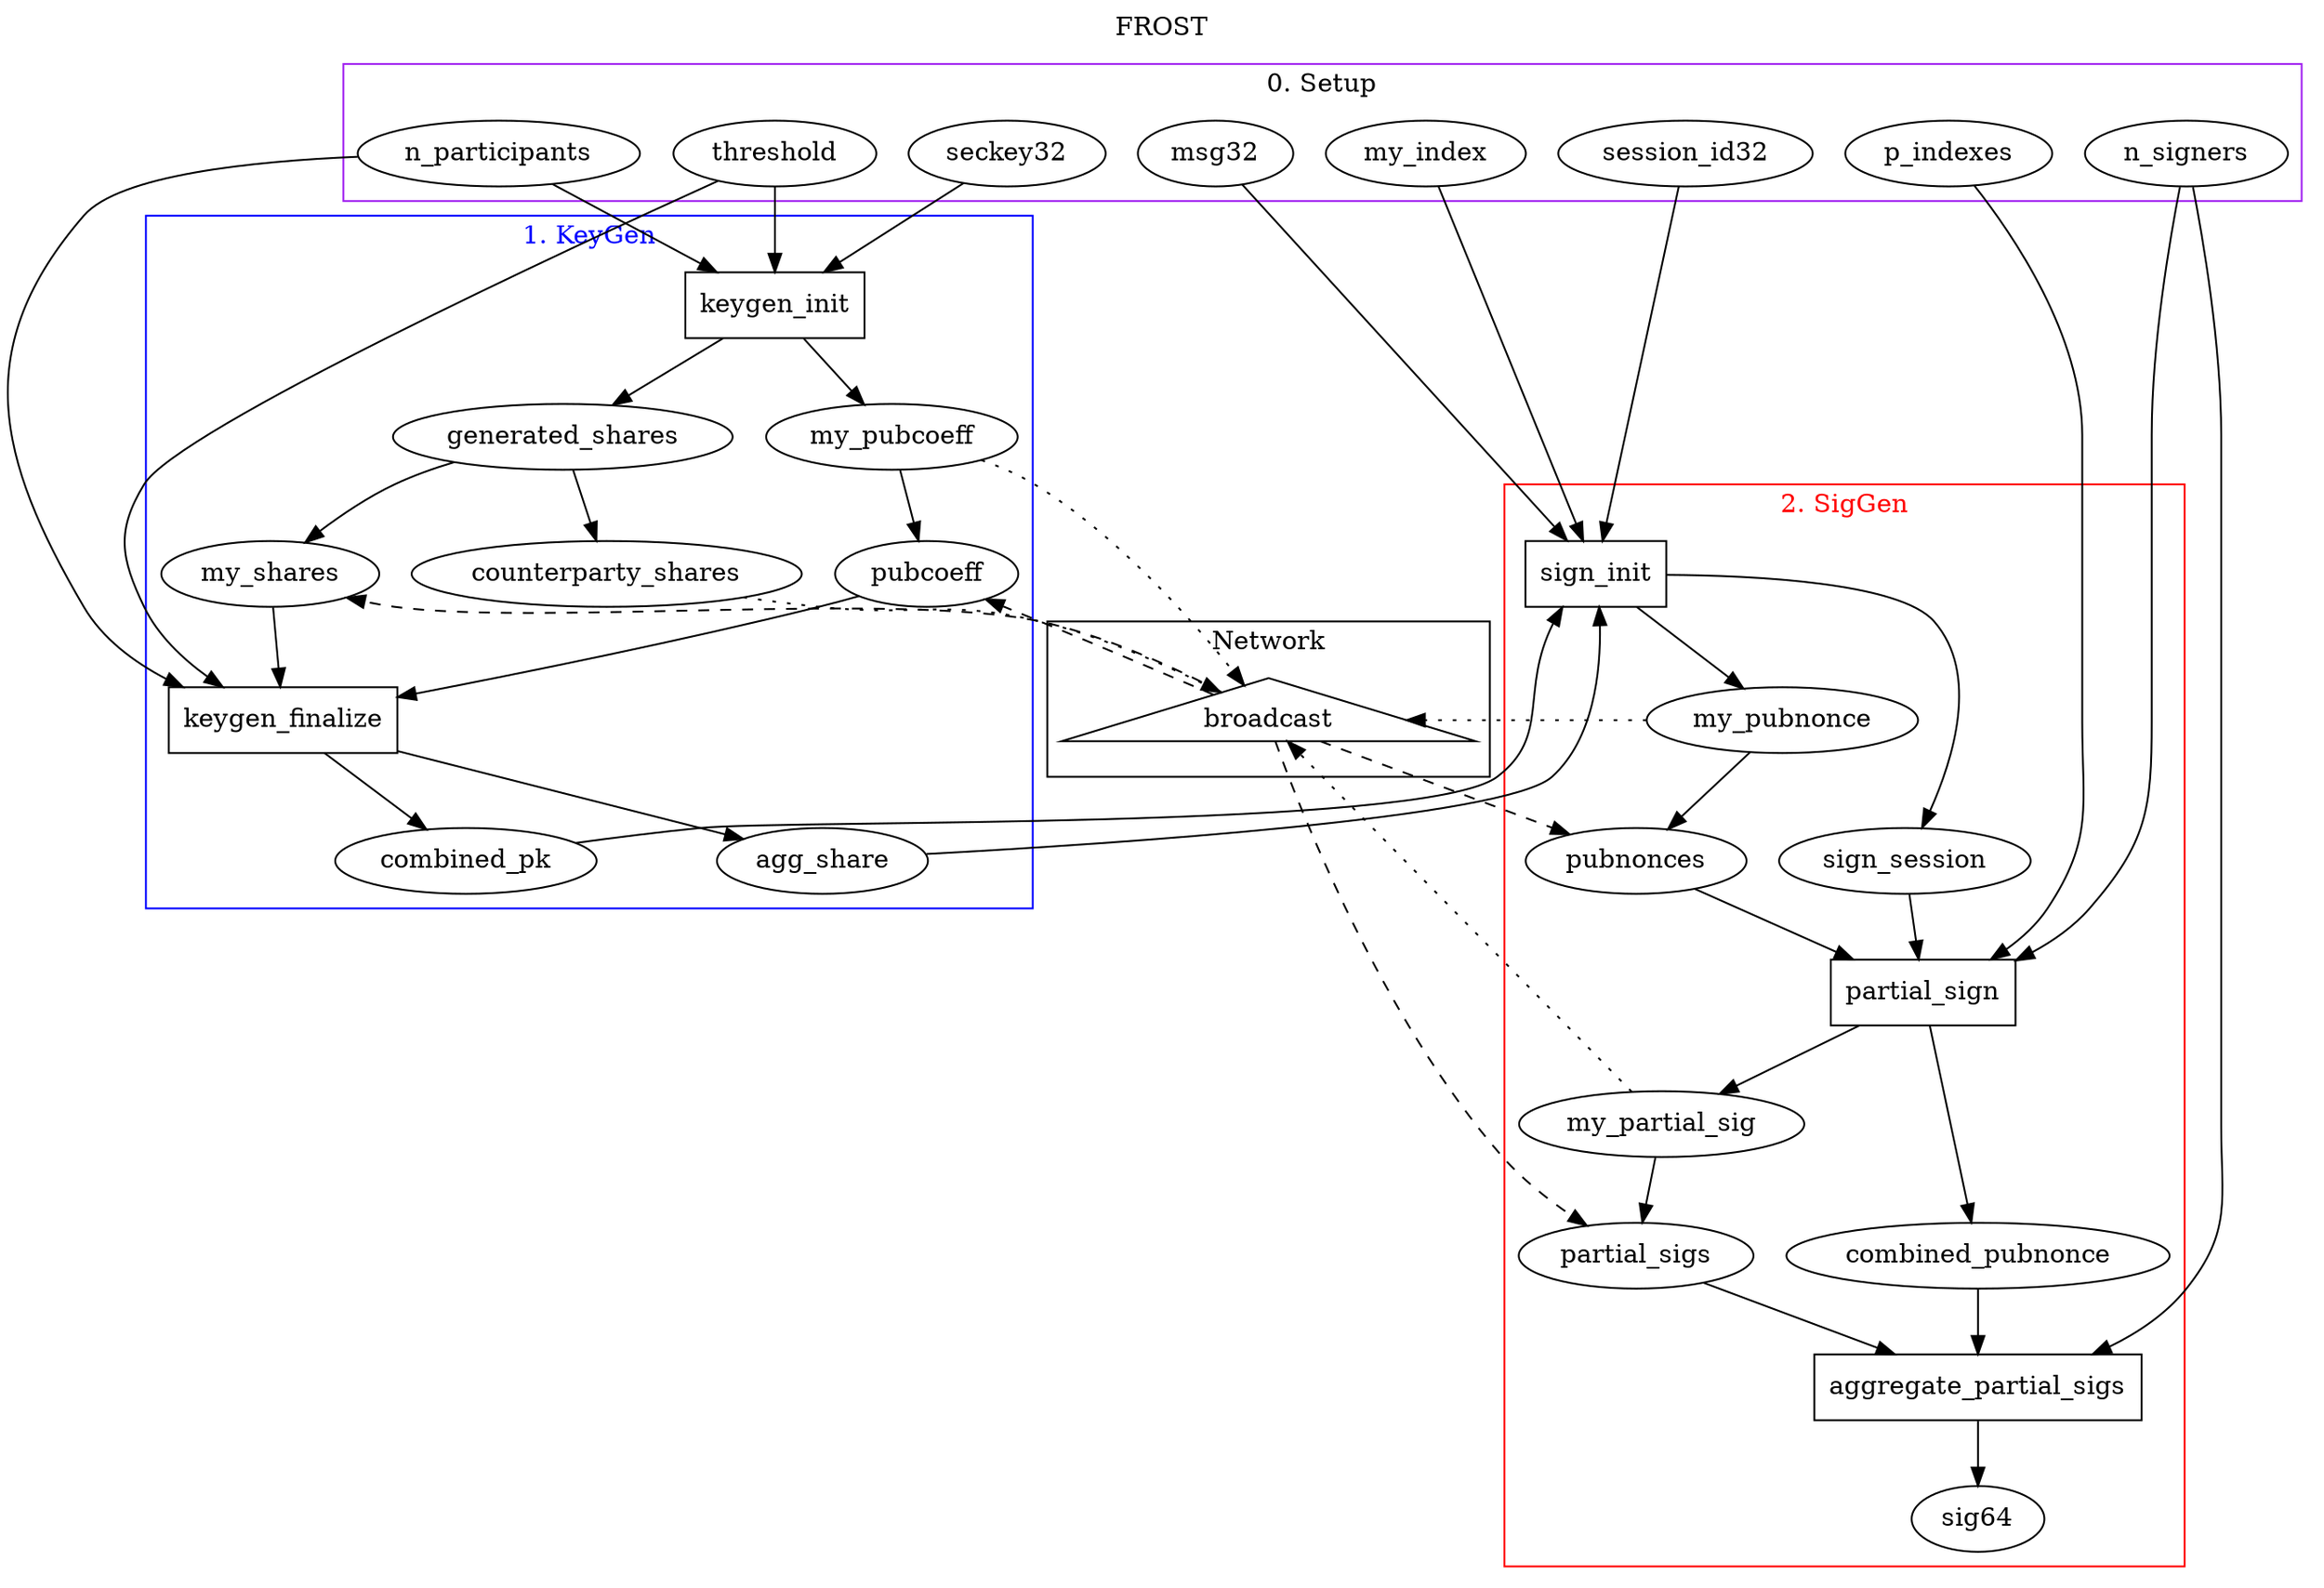 digraph G {
  dpi = 600;
  label = "FROST";
  labelloc = "t";

 // broadcast
  subgraph cluster_net {
      broadcast;
      label="Network";
  }

  broadcast [shape=triangle];

 // Setup
  subgraph cluster_setup {
      threshold; n_signers; my_index; seckey32; session_id32; msg32; p_indexes; n_participants;
      label="0. Setup";
      color=purple;
  }

  // KeyGen
  subgraph cluster_keygen {
      keygen_init; threshold; n_participants; my_index; seckey32; combined_pk; pubcoeff; generated_shares; agg_share; counterparty_shares; my_shares; keygen_finalize; my_pubcoeff;
      label="1. KeyGen";
      fontcolor=blue;
      color=blue;
   }

  // keygen_init
  keygen_init [shape=box];

  // out
  keygen_init -> generated_shares;
  keygen_init -> my_pubcoeff;
  // in
  threshold -> keygen_init;
  n_participants -> keygen_init;
  seckey32 -> keygen_init;

  generated_shares -> counterparty_shares;
  generated_shares -> my_shares;
  my_pubcoeff -> pubcoeff;

  // broadcast
  my_pubcoeff -> broadcast [style=dotted];
  counterparty_shares -> broadcast [style=dotted];
  broadcast -> my_shares [style=dashed];
  broadcast -> pubcoeff [style=dashed];

  // keygen_finalize
  keygen_finalize [shape=box];

  // out
  keygen_finalize -> agg_share;
  keygen_finalize -> combined_pk;

  // in
  my_shares -> keygen_finalize;
  pubcoeff -> keygen_finalize;
  n_participants -> keygen_finalize;
  threshold -> keygen_finalize;

  // SigGen
  subgraph cluster_sigen {
      sign_init; my_pubnonce; sign_session; session_id32; msg32; p_indexes; combined_pk; agg_share; partial_sign; my_partial_sig; combined_pubnonce; aggregate_partial_sigs; sig64; partial_sigs; pubnonces;
      label="2. SigGen";
      fontcolor=red;
      color=red;
   }

  // sign_init
  sign_init [shape=box];

  // out
  sign_init -> my_pubnonce;
  sign_init -> sign_session;
  // in
  session_id32 -> sign_init;
  msg32 -> sign_init;
  combined_pk -> sign_init;
  agg_share -> sign_init;
  my_index -> sign_init;

  my_pubnonce -> pubnonces;

  // broadcast
  broadcast -> pubnonces [style=dashed];
  my_pubnonce -> broadcast [style=dotted];

  // partial_sign
  partial_sign [shape=box];

  // out
  partial_sign -> my_partial_sig;
  partial_sign -> combined_pubnonce;

  // in
  sign_session -> partial_sign;
  pubnonces -> partial_sign;
  n_signers -> partial_sign;
  p_indexes -> partial_sign;

  // broadcast
  broadcast -> partial_sigs [style=dashed];
  my_partial_sig -> broadcast [style=dotted];
  my_partial_sig -> partial_sigs;

  // aggregate_partial_sigs
  aggregate_partial_sigs [shape=box];

  // out
  aggregate_partial_sigs -> sig64;

  // in
  partial_sigs -> aggregate_partial_sigs;
  combined_pubnonce -> aggregate_partial_sigs;
  n_signers -> aggregate_partial_sigs;
}
